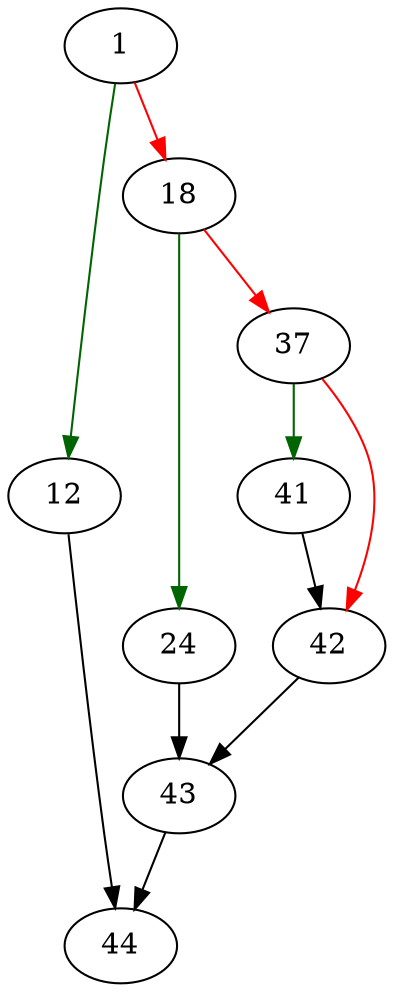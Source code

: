 strict digraph "comparisonAffinity" {
	// Node definitions.
	1 [entry=true];
	12;
	18;
	44;
	24;
	37;
	43;
	41;
	42;

	// Edge definitions.
	1 -> 12 [
		color=darkgreen
		cond=true
	];
	1 -> 18 [
		color=red
		cond=false
	];
	12 -> 44;
	18 -> 24 [
		color=darkgreen
		cond=true
	];
	18 -> 37 [
		color=red
		cond=false
	];
	24 -> 43;
	37 -> 41 [
		color=darkgreen
		cond=true
	];
	37 -> 42 [
		color=red
		cond=false
	];
	43 -> 44;
	41 -> 42;
	42 -> 43;
}